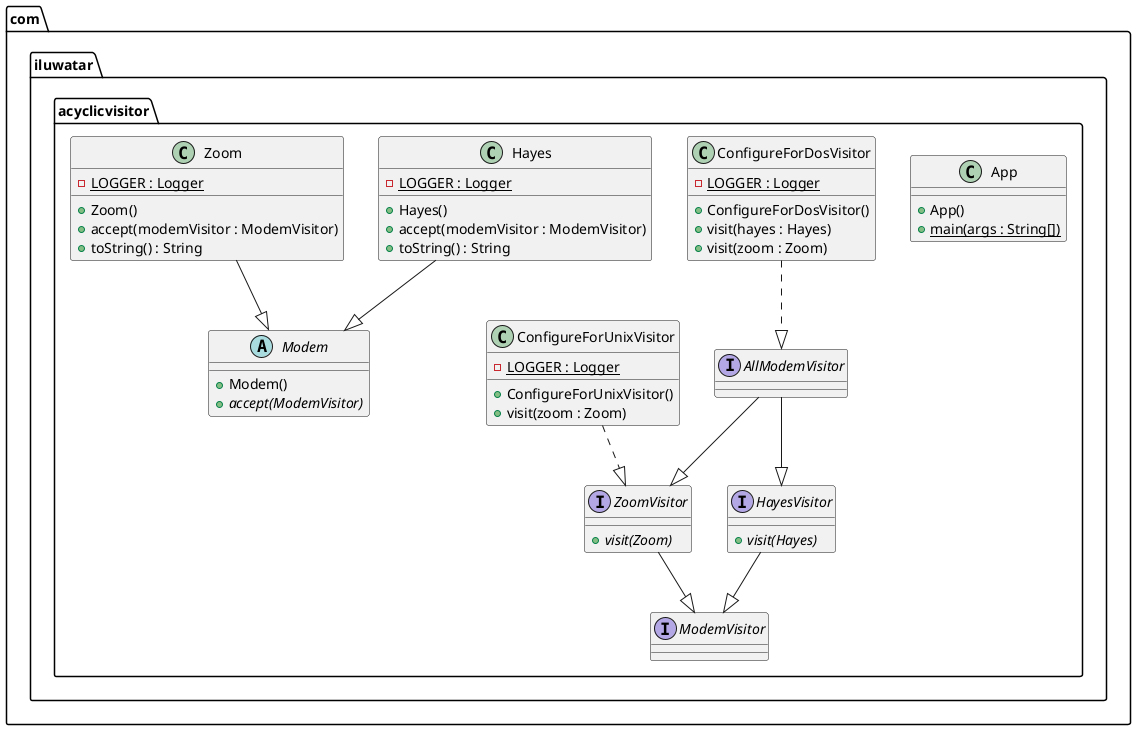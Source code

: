 @startuml
package com.iluwatar.acyclicvisitor {
  interface AllModemVisitor {
  }
  class App {
    + App()
    + main(args : String[]) {static}
  }
  class ConfigureForDosVisitor {
    - LOGGER : Logger {static}
    + ConfigureForDosVisitor()
    + visit(hayes : Hayes)
    + visit(zoom : Zoom)
  }
  class ConfigureForUnixVisitor {
    - LOGGER : Logger {static}
    + ConfigureForUnixVisitor()
    + visit(zoom : Zoom)
  }
  class Hayes {
    - LOGGER : Logger {static}
    + Hayes()
    + accept(modemVisitor : ModemVisitor)
    + toString() : String
  }
  interface HayesVisitor {
    + visit(Hayes) {abstract}
  }
  abstract class Modem {
    + Modem()
    + accept(ModemVisitor) {abstract}
  }
  interface ModemVisitor {
  }
  class Zoom {
    - LOGGER : Logger {static}
    + Zoom()
    + accept(modemVisitor : ModemVisitor)
    + toString() : String
  }
  interface ZoomVisitor {
    + visit(Zoom) {abstract}
  }
}
AllModemVisitor --|> ZoomVisitor 
AllModemVisitor --|> HayesVisitor 
ConfigureForDosVisitor ..|> AllModemVisitor 
ConfigureForUnixVisitor ..|> ZoomVisitor 
Hayes --|> Modem 
HayesVisitor --|> ModemVisitor 
Zoom --|> Modem 
ZoomVisitor --|> ModemVisitor 
@enduml